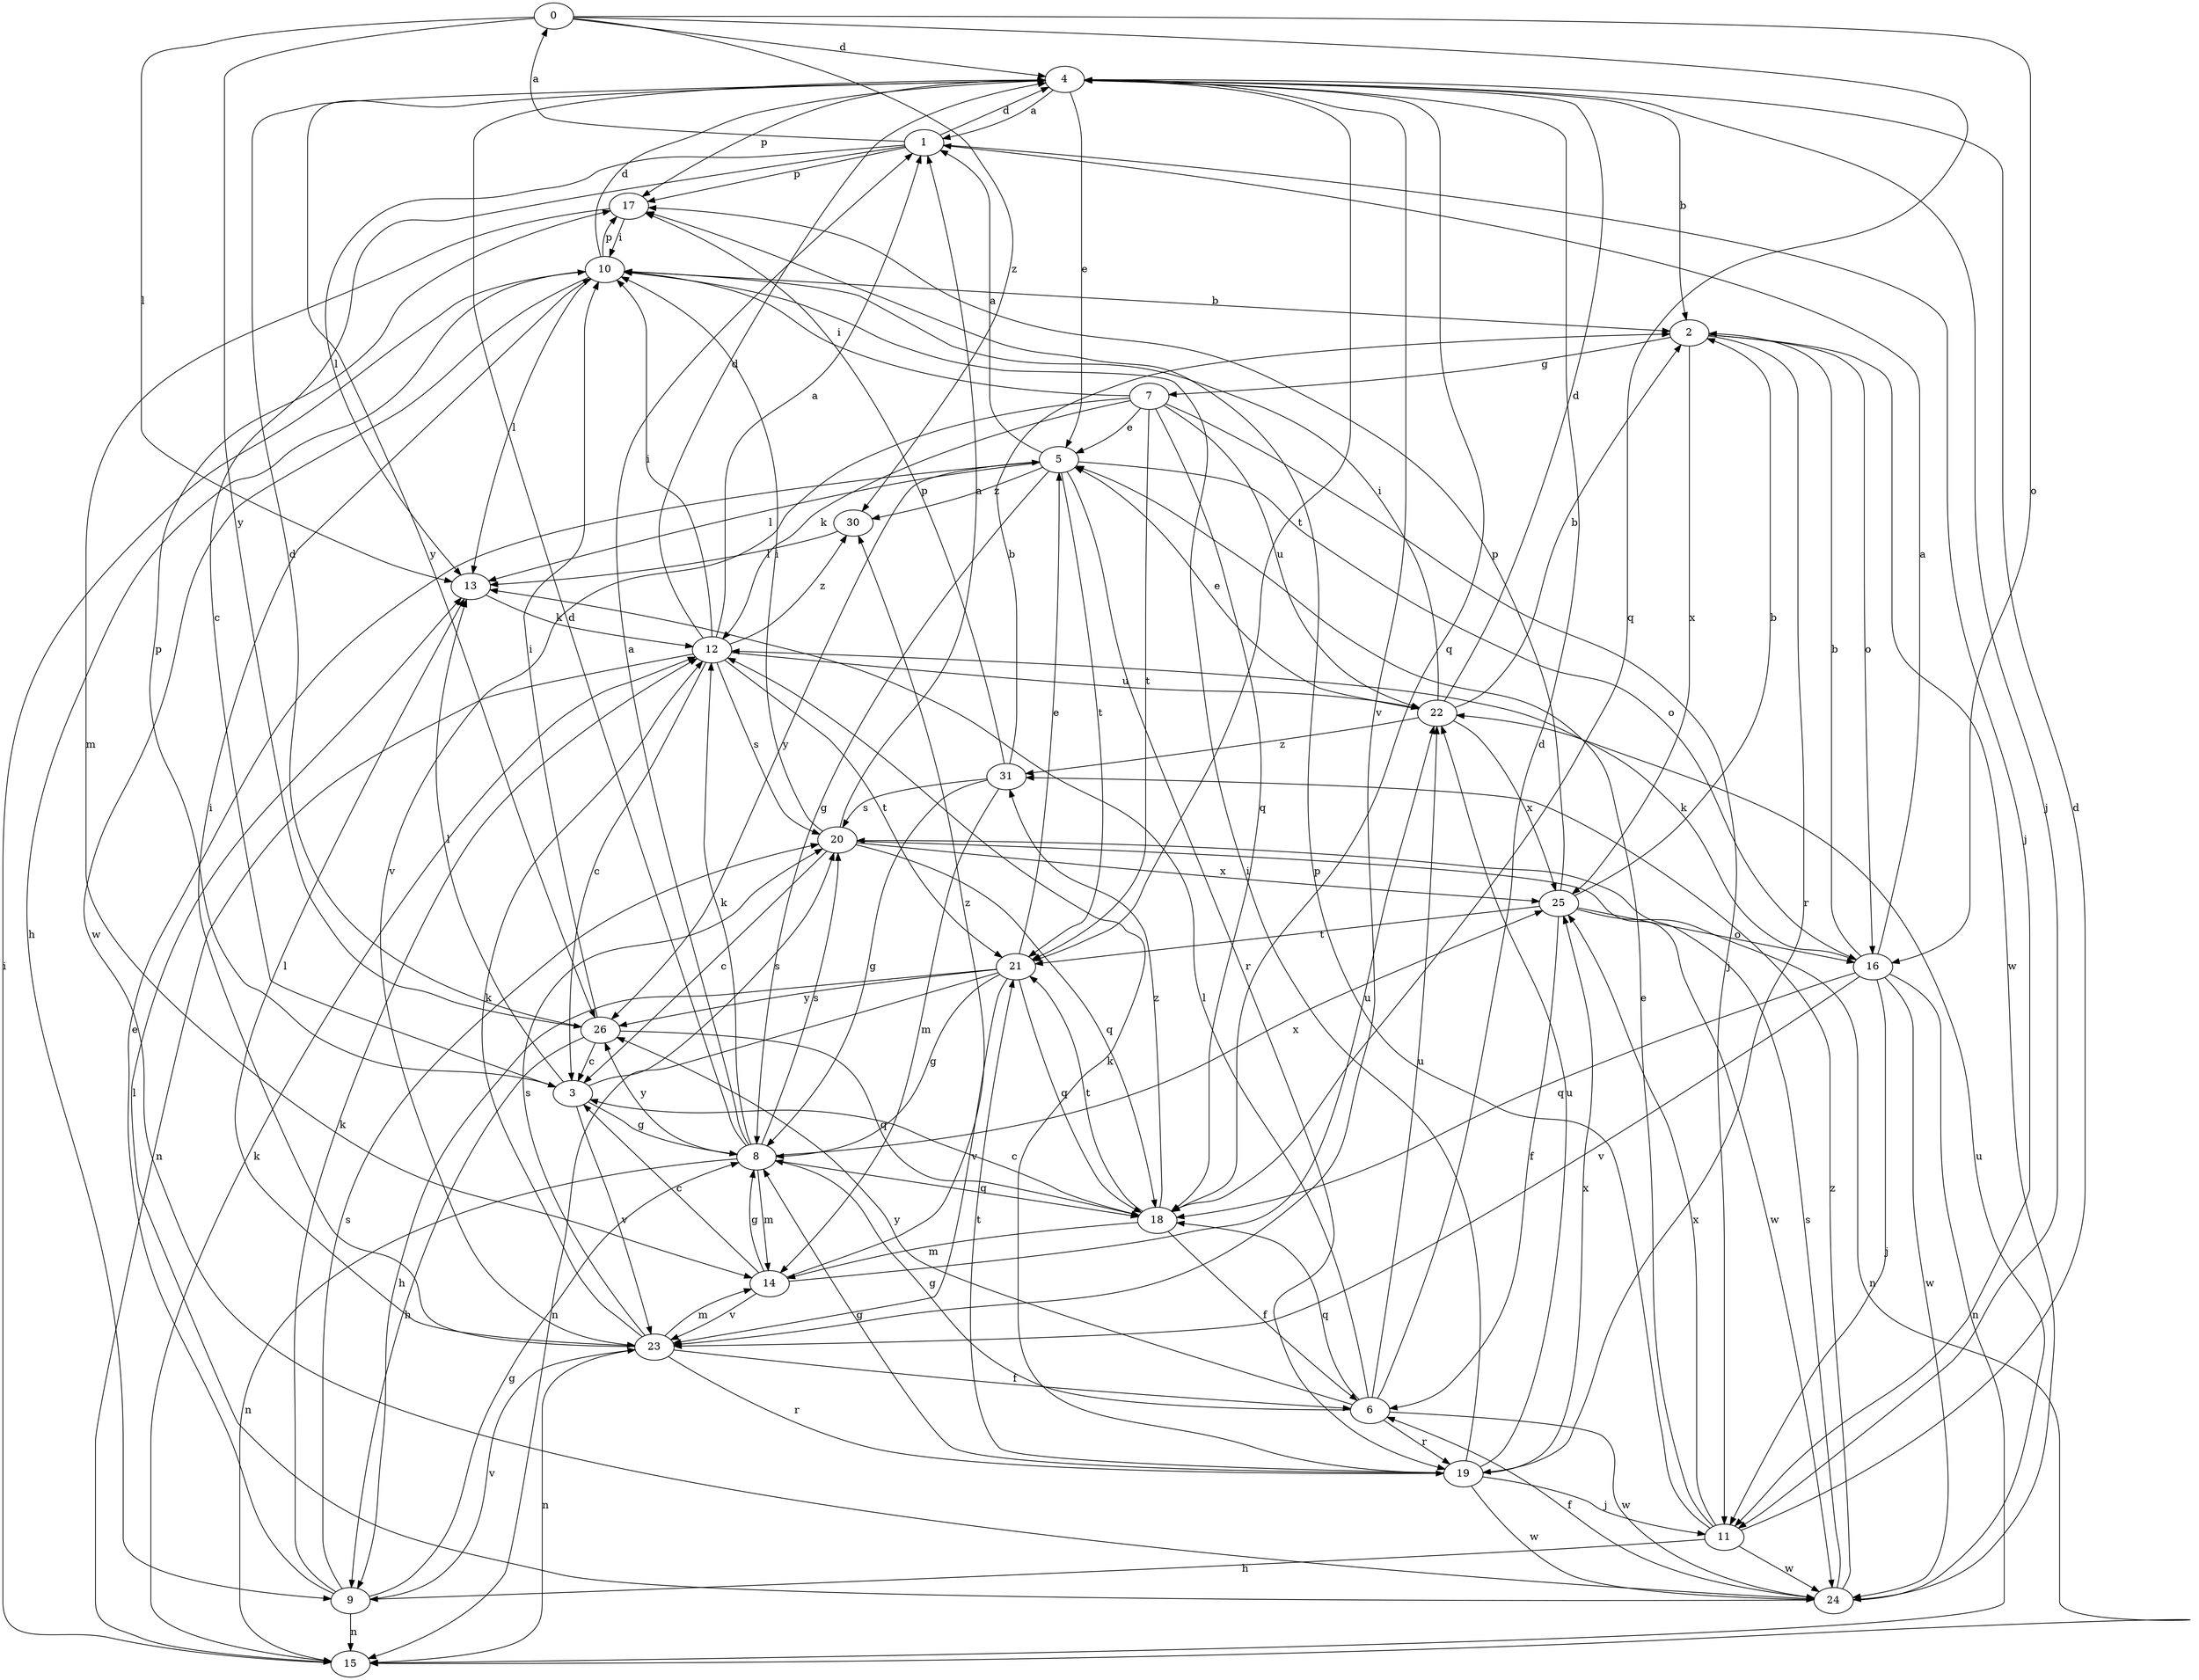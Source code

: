 strict digraph  {
0;
1;
2;
3;
4;
5;
6;
7;
8;
9;
10;
11;
12;
13;
14;
15;
16;
17;
18;
19;
20;
21;
22;
23;
24;
25;
26;
30;
31;
0 -> 4  [label=d];
0 -> 13  [label=l];
0 -> 16  [label=o];
0 -> 18  [label=q];
0 -> 26  [label=y];
0 -> 30  [label=z];
1 -> 0  [label=a];
1 -> 3  [label=c];
1 -> 4  [label=d];
1 -> 11  [label=j];
1 -> 13  [label=l];
1 -> 17  [label=p];
2 -> 7  [label=g];
2 -> 16  [label=o];
2 -> 19  [label=r];
2 -> 24  [label=w];
2 -> 25  [label=x];
3 -> 8  [label=g];
3 -> 13  [label=l];
3 -> 17  [label=p];
3 -> 20  [label=s];
3 -> 23  [label=v];
4 -> 1  [label=a];
4 -> 2  [label=b];
4 -> 5  [label=e];
4 -> 11  [label=j];
4 -> 17  [label=p];
4 -> 18  [label=q];
4 -> 21  [label=t];
4 -> 23  [label=v];
4 -> 26  [label=y];
5 -> 1  [label=a];
5 -> 8  [label=g];
5 -> 13  [label=l];
5 -> 16  [label=o];
5 -> 19  [label=r];
5 -> 21  [label=t];
5 -> 26  [label=y];
5 -> 30  [label=z];
6 -> 4  [label=d];
6 -> 8  [label=g];
6 -> 13  [label=l];
6 -> 18  [label=q];
6 -> 19  [label=r];
6 -> 22  [label=u];
6 -> 24  [label=w];
6 -> 26  [label=y];
7 -> 5  [label=e];
7 -> 10  [label=i];
7 -> 11  [label=j];
7 -> 12  [label=k];
7 -> 18  [label=q];
7 -> 21  [label=t];
7 -> 22  [label=u];
7 -> 23  [label=v];
8 -> 1  [label=a];
8 -> 4  [label=d];
8 -> 12  [label=k];
8 -> 14  [label=m];
8 -> 15  [label=n];
8 -> 18  [label=q];
8 -> 20  [label=s];
8 -> 25  [label=x];
8 -> 26  [label=y];
9 -> 5  [label=e];
9 -> 8  [label=g];
9 -> 12  [label=k];
9 -> 15  [label=n];
9 -> 20  [label=s];
9 -> 23  [label=v];
10 -> 2  [label=b];
10 -> 4  [label=d];
10 -> 9  [label=h];
10 -> 13  [label=l];
10 -> 17  [label=p];
10 -> 24  [label=w];
11 -> 4  [label=d];
11 -> 5  [label=e];
11 -> 9  [label=h];
11 -> 17  [label=p];
11 -> 24  [label=w];
11 -> 25  [label=x];
12 -> 1  [label=a];
12 -> 3  [label=c];
12 -> 4  [label=d];
12 -> 10  [label=i];
12 -> 15  [label=n];
12 -> 20  [label=s];
12 -> 21  [label=t];
12 -> 22  [label=u];
12 -> 30  [label=z];
13 -> 12  [label=k];
14 -> 3  [label=c];
14 -> 8  [label=g];
14 -> 22  [label=u];
14 -> 23  [label=v];
14 -> 30  [label=z];
15 -> 10  [label=i];
15 -> 12  [label=k];
16 -> 1  [label=a];
16 -> 2  [label=b];
16 -> 11  [label=j];
16 -> 12  [label=k];
16 -> 15  [label=n];
16 -> 18  [label=q];
16 -> 23  [label=v];
16 -> 24  [label=w];
17 -> 10  [label=i];
17 -> 14  [label=m];
18 -> 3  [label=c];
18 -> 6  [label=f];
18 -> 14  [label=m];
18 -> 21  [label=t];
18 -> 31  [label=z];
19 -> 8  [label=g];
19 -> 10  [label=i];
19 -> 11  [label=j];
19 -> 12  [label=k];
19 -> 21  [label=t];
19 -> 22  [label=u];
19 -> 24  [label=w];
19 -> 25  [label=x];
20 -> 1  [label=a];
20 -> 3  [label=c];
20 -> 10  [label=i];
20 -> 18  [label=q];
20 -> 24  [label=w];
20 -> 25  [label=x];
21 -> 5  [label=e];
21 -> 8  [label=g];
21 -> 9  [label=h];
21 -> 15  [label=n];
21 -> 18  [label=q];
21 -> 23  [label=v];
21 -> 26  [label=y];
22 -> 2  [label=b];
22 -> 4  [label=d];
22 -> 5  [label=e];
22 -> 10  [label=i];
22 -> 25  [label=x];
22 -> 31  [label=z];
23 -> 6  [label=f];
23 -> 10  [label=i];
23 -> 12  [label=k];
23 -> 13  [label=l];
23 -> 14  [label=m];
23 -> 15  [label=n];
23 -> 19  [label=r];
23 -> 20  [label=s];
24 -> 6  [label=f];
24 -> 13  [label=l];
24 -> 20  [label=s];
24 -> 22  [label=u];
24 -> 31  [label=z];
25 -> 2  [label=b];
25 -> 6  [label=f];
25 -> 15  [label=n];
25 -> 16  [label=o];
25 -> 17  [label=p];
25 -> 21  [label=t];
26 -> 3  [label=c];
26 -> 4  [label=d];
26 -> 9  [label=h];
26 -> 10  [label=i];
26 -> 18  [label=q];
30 -> 13  [label=l];
31 -> 2  [label=b];
31 -> 8  [label=g];
31 -> 14  [label=m];
31 -> 17  [label=p];
31 -> 20  [label=s];
}
